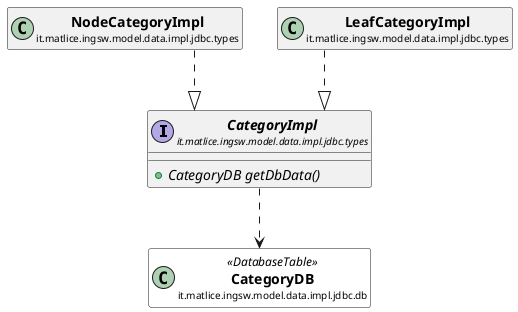 @startuml

skinparam svgLinkTarget _parent
skinparam linetype ortho
set namespaceSeparator none
interface "<b><size:14>CategoryImpl</b>\n<size:10>it.matlice.ingsw.model.data.impl.jdbc.types" as it.matlice.ingsw.model.data.impl.jdbc.types.CategoryImpl  [[../../../../../../../../it/matlice/ingsw/model/data/impl/jdbc/types/CategoryImpl.html{it.matlice.ingsw.model.data.impl.jdbc.types.CategoryImpl}]] {
{abstract} +CategoryDB getDbData()
}


class "<b><size:14>NodeCategoryImpl</b>\n<size:10>it.matlice.ingsw.model.data.impl.jdbc.types" as it.matlice.ingsw.model.data.impl.jdbc.types.NodeCategoryImpl  [[../../../../../../../../it/matlice/ingsw/model/data/impl/jdbc/types/NodeCategoryImpl.html{it.matlice.ingsw.model.data.impl.jdbc.types.NodeCategoryImpl}]] {
}

hide it.matlice.ingsw.model.data.impl.jdbc.types.NodeCategoryImpl fields
hide it.matlice.ingsw.model.data.impl.jdbc.types.NodeCategoryImpl methods

it.matlice.ingsw.model.data.impl.jdbc.types.NodeCategoryImpl ..|> it.matlice.ingsw.model.data.impl.jdbc.types.CategoryImpl

class "<b><size:14>LeafCategoryImpl</b>\n<size:10>it.matlice.ingsw.model.data.impl.jdbc.types" as it.matlice.ingsw.model.data.impl.jdbc.types.LeafCategoryImpl  [[../../../../../../../../it/matlice/ingsw/model/data/impl/jdbc/types/LeafCategoryImpl.html{it.matlice.ingsw.model.data.impl.jdbc.types.LeafCategoryImpl}]] {
}

hide it.matlice.ingsw.model.data.impl.jdbc.types.LeafCategoryImpl fields
hide it.matlice.ingsw.model.data.impl.jdbc.types.LeafCategoryImpl methods

it.matlice.ingsw.model.data.impl.jdbc.types.LeafCategoryImpl ..|> it.matlice.ingsw.model.data.impl.jdbc.types.CategoryImpl

class "<b><size:14>CategoryDB</b>\n<size:10>it.matlice.ingsw.model.data.impl.jdbc.db" as it.matlice.ingsw.model.data.impl.jdbc.db.CategoryDB <<DatabaseTable>> [[../../../../../../../../it/matlice/ingsw/model/data/impl/jdbc/db/CategoryDB.html{it.matlice.ingsw.model.data.impl.jdbc.db.CategoryDB}]] #white {
}

hide it.matlice.ingsw.model.data.impl.jdbc.db.CategoryDB fields
hide it.matlice.ingsw.model.data.impl.jdbc.db.CategoryDB methods

it.matlice.ingsw.model.data.impl.jdbc.types.CategoryImpl ..> it.matlice.ingsw.model.data.impl.jdbc.db.CategoryDB


@enduml
